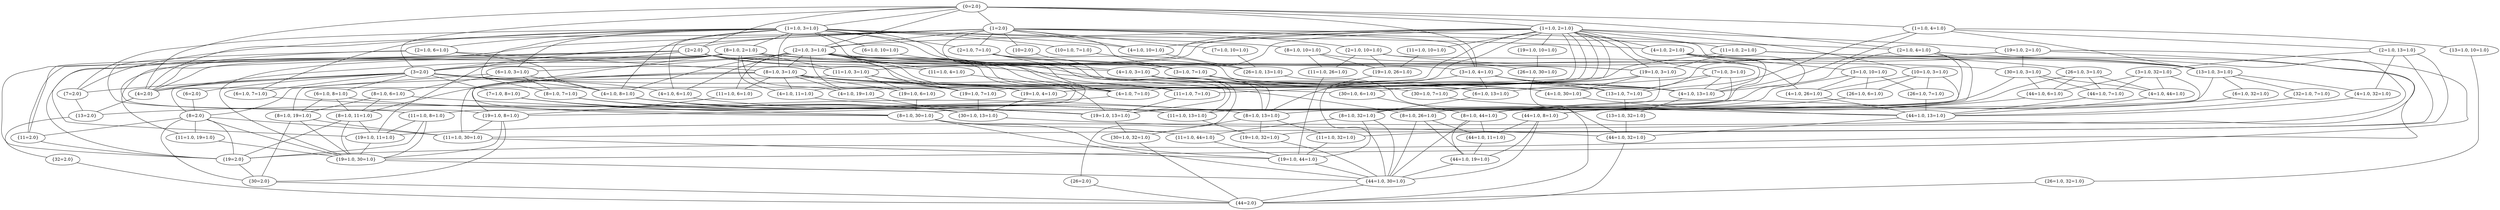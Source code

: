 graph {
	"{0=2.0}" ["state"="{0=2.0}"];
	"{1=2.0}" ["state"="{1=2.0}"];
	"{1=1.0, 2=1.0}" ["state"="{1=1.0, 2=1.0}"];
	"{2=2.0}" ["state"="{2=2.0}"];
	"{1=1.0, 3=1.0}" ["state"="{1=1.0, 3=1.0}"];
	"{2=1.0, 3=1.0}" ["state"="{2=1.0, 3=1.0}"];
	"{3=2.0}" ["state"="{3=2.0}"];
	"{1=1.0, 4=1.0}" ["state"="{1=1.0, 4=1.0}"];
	"{2=1.0, 4=1.0}" ["state"="{2=1.0, 4=1.0}"];
	"{3=1.0, 4=1.0}" ["state"="{3=1.0, 4=1.0}"];
	"{4=2.0}" ["state"="{4=2.0}"];
	"{13=2.0}" ["state"="{13=2.0}"];
	"{32=2.0}" ["state"="{32=2.0}"];
	"{44=2.0}" ["state"="{44=2.0}"];
	"{4=1.0, 13=1.0}" ["state"="{4=1.0, 13=1.0}"];
	"{6=1.0, 13=1.0}" ["state"="{6=1.0, 13=1.0}"];
	"{13=1.0, 7=1.0}" ["state"="{13=1.0, 7=1.0}"];
	"{8=1.0, 13=1.0}" ["state"="{8=1.0, 13=1.0}"];
	"{11=1.0, 32=1.0}" ["state"="{11=1.0, 32=1.0}"];
	"{44=1.0, 30=1.0}" ["state"="{44=1.0, 30=1.0}"];
	"{19=1.0, 32=1.0}" ["state"="{19=1.0, 32=1.0}"];
	"{30=1.0, 32=1.0}" ["state"="{30=1.0, 32=1.0}"];
	"{19=1.0, 44=1.0}" ["state"="{19=1.0, 44=1.0}"];
	"{13=1.0, 32=1.0}" ["state"="{13=1.0, 32=1.0}"];
	"{44=1.0, 32=1.0}" ["state"="{44=1.0, 32=1.0}"];
	"{8=1.0, 32=1.0}" ["state"="{8=1.0, 32=1.0}"];
	"{11=1.0, 44=1.0}" ["state"="{11=1.0, 44=1.0}"];
	"{13=1.0, 3=1.0}" ["state"="{13=1.0, 3=1.0}"];
	"{11=1.0, 13=1.0}" ["state"="{11=1.0, 13=1.0}"];
	"{19=1.0, 13=1.0}" ["state"="{19=1.0, 13=1.0}"];
	"{4=1.0, 32=1.0}" ["state"="{4=1.0, 32=1.0}"];
	"{6=1.0, 32=1.0}" ["state"="{6=1.0, 32=1.0}"];
	"{32=1.0, 7=1.0}" ["state"="{32=1.0, 7=1.0}"];
	"{44=1.0, 13=1.0}" ["state"="{44=1.0, 13=1.0}"];
	"{8=1.0, 44=1.0}" ["state"="{8=1.0, 44=1.0}"];
	"{44=1.0, 11=1.0}" ["state"="{44=1.0, 11=1.0}"];
	"{44=1.0, 19=1.0}" ["state"="{44=1.0, 19=1.0}"];
	"{2=1.0, 13=1.0}" ["state"="{2=1.0, 13=1.0}"];
	"{13=1.0, 10=1.0}" ["state"="{13=1.0, 10=1.0}"];
	"{26=1.0, 32=1.0}" ["state"="{26=1.0, 32=1.0}"];
	"{3=1.0, 32=1.0}" ["state"="{3=1.0, 32=1.0}"];
	"{4=1.0, 44=1.0}" ["state"="{4=1.0, 44=1.0}"];
	"{44=1.0, 6=1.0}" ["state"="{44=1.0, 6=1.0}"];
	"{44=1.0, 7=1.0}" ["state"="{44=1.0, 7=1.0}"];
	"{44=1.0, 8=1.0}" ["state"="{44=1.0, 8=1.0}"];
	"{4=1.0, 6=1.0}" ["state"="{4=1.0, 6=1.0}"];
	"{6=2.0}" ["state"="{6=2.0}"];
	"{4=1.0, 7=1.0}" ["state"="{4=1.0, 7=1.0}"];
	"{6=1.0, 7=1.0}" ["state"="{6=1.0, 7=1.0}"];
	"{7=2.0}" ["state"="{7=2.0}"];
	"{4=1.0, 8=1.0}" ["state"="{4=1.0, 8=1.0}"];
	"{6=1.0, 8=1.0}" ["state"="{6=1.0, 8=1.0}"];
	"{7=1.0, 8=1.0}" ["state"="{7=1.0, 8=1.0}"];
	"{8=2.0}" ["state"="{8=2.0}"];
	"{11=2.0}" ["state"="{11=2.0}"];
	"{30=2.0}" ["state"="{30=2.0}"];
	"{11=1.0, 19=1.0}" ["state"="{11=1.0, 19=1.0}"];
	"{19=1.0, 30=1.0}" ["state"="{19=1.0, 30=1.0}"];
	"{19=2.0}" ["state"="{19=2.0}"];
	"{11=1.0, 30=1.0}" ["state"="{11=1.0, 30=1.0}"];
	"{30=1.0, 13=1.0}" ["state"="{30=1.0, 13=1.0}"];
	"{8=1.0, 11=1.0}" ["state"="{8=1.0, 11=1.0}"];
	"{8=1.0, 30=1.0}" ["state"="{8=1.0, 30=1.0}"];
	"{8=1.0, 19=1.0}" ["state"="{8=1.0, 19=1.0}"];
	"{19=1.0, 11=1.0}" ["state"="{19=1.0, 11=1.0}"];
	"{4=1.0, 3=1.0}" ["state"="{4=1.0, 3=1.0}"];
	"{6=1.0, 3=1.0}" ["state"="{6=1.0, 3=1.0}"];
	"{3=1.0, 7=1.0}" ["state"="{3=1.0, 7=1.0}"];
	"{8=1.0, 3=1.0}" ["state"="{8=1.0, 3=1.0}"];
	"{19=1.0, 4=1.0}" ["state"="{19=1.0, 4=1.0}"];
	"{11=1.0, 4=1.0}" ["state"="{11=1.0, 4=1.0}"];
	"{11=1.0, 6=1.0}" ["state"="{11=1.0, 6=1.0}"];
	"{11=1.0, 7=1.0}" ["state"="{11=1.0, 7=1.0}"];
	"{11=1.0, 8=1.0}" ["state"="{11=1.0, 8=1.0}"];
	"{19=1.0, 6=1.0}" ["state"="{19=1.0, 6=1.0}"];
	"{19=1.0, 7=1.0}" ["state"="{19=1.0, 7=1.0}"];
	"{19=1.0, 8=1.0}" ["state"="{19=1.0, 8=1.0}"];
	"{4=1.0, 11=1.0}" ["state"="{4=1.0, 11=1.0}"];
	"{30=1.0, 7=1.0}" ["state"="{30=1.0, 7=1.0}"];
	"{4=1.0, 19=1.0}" ["state"="{4=1.0, 19=1.0}"];
	"{4=1.0, 30=1.0}" ["state"="{4=1.0, 30=1.0}"];
	"{30=1.0, 6=1.0}" ["state"="{30=1.0, 6=1.0}"];
	"{8=1.0, 6=1.0}" ["state"="{8=1.0, 6=1.0}"];
	"{8=1.0, 7=1.0}" ["state"="{8=1.0, 7=1.0}"];
	"{4=1.0, 2=1.0}" ["state"="{4=1.0, 2=1.0}"];
	"{2=1.0, 6=1.0}" ["state"="{2=1.0, 6=1.0}"];
	"{2=1.0, 7=1.0}" ["state"="{2=1.0, 7=1.0}"];
	"{8=1.0, 2=1.0}" ["state"="{8=1.0, 2=1.0}"];
	"{8=1.0, 26=1.0}" ["state"="{8=1.0, 26=1.0}"];
	"{4=1.0, 10=1.0}" ["state"="{4=1.0, 10=1.0}"];
	"{6=1.0, 10=1.0}" ["state"="{6=1.0, 10=1.0}"];
	"{10=1.0, 7=1.0}" ["state"="{10=1.0, 7=1.0}"];
	"{8=1.0, 10=1.0}" ["state"="{8=1.0, 10=1.0}"];
	"{11=1.0, 26=1.0}" ["state"="{11=1.0, 26=1.0}"];
	"{26=1.0, 30=1.0}" ["state"="{26=1.0, 30=1.0}"];
	"{19=1.0, 26=1.0}" ["state"="{19=1.0, 26=1.0}"];
	"{26=1.0, 13=1.0}" ["state"="{26=1.0, 13=1.0}"];
	"{11=1.0, 3=1.0}" ["state"="{11=1.0, 3=1.0}"];
	"{30=1.0, 3=1.0}" ["state"="{30=1.0, 3=1.0}"];
	"{19=1.0, 3=1.0}" ["state"="{19=1.0, 3=1.0}"];
	"{11=1.0, 2=1.0}" ["state"="{11=1.0, 2=1.0}"];
	"{11=1.0, 10=1.0}" ["state"="{11=1.0, 10=1.0}"];
	"{19=1.0, 10=1.0}" ["state"="{19=1.0, 10=1.0}"];
	"{4=1.0, 26=1.0}" ["state"="{4=1.0, 26=1.0}"];
	"{19=1.0, 2=1.0}" ["state"="{19=1.0, 2=1.0}"];
	"{26=1.0, 6=1.0}" ["state"="{26=1.0, 6=1.0}"];
	"{7=1.0, 3=1.0}" ["state"="{7=1.0, 3=1.0}"];
	"{26=1.0, 7=1.0}" ["state"="{26=1.0, 7=1.0}"];
	"{10=1.0, 3=1.0}" ["state"="{10=1.0, 3=1.0}"];
	"{2=1.0, 10=1.0}" ["state"="{2=1.0, 10=1.0}"];
	"{3=1.0, 10=1.0}" ["state"="{3=1.0, 10=1.0}"];
	"{7=1.0, 10=1.0}" ["state"="{7=1.0, 10=1.0}"];
	"{10=2.0}" ["state"="{10=2.0}"];
	"{26=2.0}" ["state"="{26=2.0}"];
	"{26=1.0, 3=1.0}" ["state"="{26=1.0, 3=1.0}"];
	"{0=2.0}" -- "{1=2.0}" ;
	"{0=2.0}" -- "{1=1.0, 2=1.0}" ;
	"{0=2.0}" -- "{2=2.0}" ;
	"{0=2.0}" -- "{1=1.0, 3=1.0}" ;
	"{0=2.0}" -- "{2=1.0, 3=1.0}" ;
	"{0=2.0}" -- "{3=2.0}" ;
	"{0=2.0}" -- "{1=1.0, 4=1.0}" ;
	"{0=2.0}" -- "{2=1.0, 4=1.0}" ;
	"{0=2.0}" -- "{3=1.0, 4=1.0}" ;
	"{0=2.0}" -- "{4=2.0}" ;
	"{4=2.0}" -- "{13=2.0}" ;
	"{13=2.0}" -- "{32=2.0}" ;
	"{32=2.0}" -- "{44=2.0}" ;
	"{3=1.0, 4=1.0}" -- "{4=1.0, 13=1.0}" ;
	"{3=1.0, 4=1.0}" -- "{6=1.0, 13=1.0}" ;
	"{3=1.0, 4=1.0}" -- "{13=1.0, 7=1.0}" ;
	"{3=1.0, 4=1.0}" -- "{8=1.0, 13=1.0}" ;
	"{8=1.0, 13=1.0}" -- "{11=1.0, 32=1.0}" ;
	"{44=1.0, 30=1.0}" -- "{44=2.0}" ;
	"{8=1.0, 13=1.0}" -- "{19=1.0, 32=1.0}" ;
	"{8=1.0, 13=1.0}" -- "{30=1.0, 32=1.0}" ;
	"{30=1.0, 32=1.0}" -- "{44=2.0}" ;
	"{19=1.0, 32=1.0}" -- "{44=1.0, 30=1.0}" ;
	"{19=1.0, 44=1.0}" -- "{44=1.0, 30=1.0}" ;
	"{11=1.0, 32=1.0}" -- "{19=1.0, 44=1.0}" ;
	"{13=1.0, 7=1.0}" -- "{13=1.0, 32=1.0}" ;
	"{13=1.0, 32=1.0}" -- "{44=1.0, 32=1.0}" ;
	"{44=1.0, 32=1.0}" -- "{44=2.0}" ;
	"{6=1.0, 13=1.0}" -- "{8=1.0, 32=1.0}" ;
	"{8=1.0, 32=1.0}" -- "{11=1.0, 44=1.0}" ;
	"{8=1.0, 32=1.0}" -- "{44=1.0, 30=1.0}" ;
	"{8=1.0, 32=1.0}" -- "{19=1.0, 44=1.0}" ;
	"{11=1.0, 44=1.0}" -- "{19=1.0, 44=1.0}" ;
	"{4=1.0, 13=1.0}" -- "{13=1.0, 32=1.0}" ;
	"{2=1.0, 4=1.0}" -- "{13=1.0, 3=1.0}" ;
	"{2=1.0, 4=1.0}" -- "{4=1.0, 13=1.0}" ;
	"{2=1.0, 4=1.0}" -- "{11=1.0, 13=1.0}" ;
	"{19=1.0, 13=1.0}" -- "{30=1.0, 32=1.0}" ;
	"{2=1.0, 4=1.0}" -- "{19=1.0, 13=1.0}" ;
	"{11=1.0, 13=1.0}" -- "{19=1.0, 32=1.0}" ;
	"{13=1.0, 3=1.0}" -- "{4=1.0, 32=1.0}" ;
	"{13=1.0, 3=1.0}" -- "{6=1.0, 32=1.0}" ;
	"{13=1.0, 3=1.0}" -- "{32=1.0, 7=1.0}" ;
	"{13=1.0, 3=1.0}" -- "{8=1.0, 32=1.0}" ;
	"{32=1.0, 7=1.0}" -- "{44=1.0, 13=1.0}" ;
	"{44=1.0, 13=1.0}" -- "{44=1.0, 32=1.0}" ;
	"{6=1.0, 32=1.0}" -- "{8=1.0, 44=1.0}" ;
	"{8=1.0, 44=1.0}" -- "{44=1.0, 11=1.0}" ;
	"{44=1.0, 19=1.0}" -- "{44=1.0, 30=1.0}" ;
	"{8=1.0, 44=1.0}" -- "{44=1.0, 19=1.0}" ;
	"{8=1.0, 44=1.0}" -- "{44=1.0, 30=1.0}" ;
	"{44=1.0, 11=1.0}" -- "{44=1.0, 19=1.0}" ;
	"{4=1.0, 32=1.0}" -- "{44=1.0, 13=1.0}" ;
	"{1=1.0, 4=1.0}" -- "{2=1.0, 13=1.0}" ;
	"{1=1.0, 4=1.0}" -- "{13=1.0, 3=1.0}" ;
	"{1=1.0, 4=1.0}" -- "{4=1.0, 13=1.0}" ;
	"{1=1.0, 4=1.0}" -- "{13=1.0, 7=1.0}" ;
	"{1=1.0, 4=1.0}" -- "{13=1.0, 10=1.0}" ;
	"{13=1.0, 10=1.0}" -- "{26=1.0, 32=1.0}" ;
	"{26=1.0, 32=1.0}" -- "{44=2.0}" ;
	"{2=1.0, 13=1.0}" -- "{3=1.0, 32=1.0}" ;
	"{2=1.0, 13=1.0}" -- "{4=1.0, 32=1.0}" ;
	"{2=1.0, 13=1.0}" -- "{11=1.0, 32=1.0}" ;
	"{2=1.0, 13=1.0}" -- "{19=1.0, 32=1.0}" ;
	"{3=1.0, 32=1.0}" -- "{4=1.0, 44=1.0}" ;
	"{3=1.0, 32=1.0}" -- "{44=1.0, 6=1.0}" ;
	"{3=1.0, 32=1.0}" -- "{44=1.0, 7=1.0}" ;
	"{3=1.0, 32=1.0}" -- "{8=1.0, 44=1.0}" ;
	"{44=1.0, 7=1.0}" -- "{44=1.0, 13=1.0}" ;
	"{44=1.0, 6=1.0}" -- "{44=1.0, 8=1.0}" ;
	"{44=1.0, 8=1.0}" -- "{44=1.0, 11=1.0}" ;
	"{44=1.0, 8=1.0}" -- "{44=1.0, 19=1.0}" ;
	"{44=1.0, 8=1.0}" -- "{44=1.0, 30=1.0}" ;
	"{4=1.0, 44=1.0}" -- "{44=1.0, 13=1.0}" ;
	"{3=2.0}" -- "{4=2.0}" ;
	"{3=2.0}" -- "{4=1.0, 6=1.0}" ;
	"{3=2.0}" -- "{6=2.0}" ;
	"{3=2.0}" -- "{4=1.0, 7=1.0}" ;
	"{3=2.0}" -- "{6=1.0, 7=1.0}" ;
	"{3=2.0}" -- "{7=2.0}" ;
	"{3=2.0}" -- "{4=1.0, 8=1.0}" ;
	"{3=2.0}" -- "{6=1.0, 8=1.0}" ;
	"{3=2.0}" -- "{7=1.0, 8=1.0}" ;
	"{3=2.0}" -- "{8=2.0}" ;
	"{8=2.0}" -- "{11=2.0}" ;
	"{11=1.0, 19=1.0}" -- "{19=1.0, 30=1.0}" ;
	"{8=2.0}" -- "{11=1.0, 19=1.0}" ;
	"{19=2.0}" -- "{30=2.0}" ;
	"{8=2.0}" -- "{19=2.0}" ;
	"{8=2.0}" -- "{11=1.0, 30=1.0}" ;
	"{19=1.0, 30=1.0}" -- "{44=1.0, 30=1.0}" ;
	"{8=2.0}" -- "{19=1.0, 30=1.0}" ;
	"{8=2.0}" -- "{30=2.0}" ;
	"{30=2.0}" -- "{44=2.0}" ;
	"{11=1.0, 30=1.0}" -- "{19=1.0, 44=1.0}" ;
	"{11=2.0}" -- "{19=2.0}" ;
	"{7=1.0, 8=1.0}" -- "{11=1.0, 13=1.0}" ;
	"{7=1.0, 8=1.0}" -- "{19=1.0, 13=1.0}" ;
	"{7=1.0, 8=1.0}" -- "{30=1.0, 13=1.0}" ;
	"{30=1.0, 13=1.0}" -- "{44=1.0, 32=1.0}" ;
	"{6=1.0, 8=1.0}" -- "{8=1.0, 11=1.0}" ;
	"{8=1.0, 19=1.0}" -- "{30=2.0}" ;
	"{6=1.0, 8=1.0}" -- "{8=1.0, 19=1.0}" ;
	"{6=1.0, 8=1.0}" -- "{8=1.0, 30=1.0}" ;
	"{8=1.0, 30=1.0}" -- "{11=1.0, 44=1.0}" ;
	"{8=1.0, 30=1.0}" -- "{19=1.0, 44=1.0}" ;
	"{8=1.0, 30=1.0}" -- "{44=1.0, 30=1.0}" ;
	"{8=1.0, 19=1.0}" -- "{11=1.0, 30=1.0}" ;
	"{8=1.0, 19=1.0}" -- "{19=1.0, 30=1.0}" ;
	"{8=1.0, 11=1.0}" -- "{19=1.0, 11=1.0}" ;
	"{8=1.0, 11=1.0}" -- "{19=1.0, 30=1.0}" ;
	"{8=1.0, 11=1.0}" -- "{19=2.0}" ;
	"{19=1.0, 11=1.0}" -- "{19=1.0, 30=1.0}" ;
	"{4=1.0, 8=1.0}" -- "{11=1.0, 13=1.0}" ;
	"{4=1.0, 8=1.0}" -- "{19=1.0, 13=1.0}" ;
	"{4=1.0, 8=1.0}" -- "{30=1.0, 13=1.0}" ;
	"{7=2.0}" -- "{13=2.0}" ;
	"{6=1.0, 7=1.0}" -- "{8=1.0, 13=1.0}" ;
	"{4=1.0, 7=1.0}" -- "{13=2.0}" ;
	"{6=2.0}" -- "{8=2.0}" ;
	"{4=1.0, 6=1.0}" -- "{8=1.0, 13=1.0}" ;
	"{2=1.0, 3=1.0}" -- "{4=1.0, 3=1.0}" ;
	"{2=1.0, 3=1.0}" -- "{6=1.0, 3=1.0}" ;
	"{2=1.0, 3=1.0}" -- "{3=1.0, 7=1.0}" ;
	"{2=1.0, 3=1.0}" -- "{8=1.0, 3=1.0}" ;
	"{11=1.0, 4=1.0}" -- "{19=1.0, 13=1.0}" ;
	"{2=1.0, 3=1.0}" -- "{4=2.0}" ;
	"{2=1.0, 3=1.0}" -- "{4=1.0, 6=1.0}" ;
	"{2=1.0, 3=1.0}" -- "{4=1.0, 7=1.0}" ;
	"{2=1.0, 3=1.0}" -- "{4=1.0, 8=1.0}" ;
	"{2=1.0, 3=1.0}" -- "{11=1.0, 4=1.0}" ;
	"{2=1.0, 3=1.0}" -- "{11=1.0, 6=1.0}" ;
	"{2=1.0, 3=1.0}" -- "{11=1.0, 7=1.0}" ;
	"{2=1.0, 3=1.0}" -- "{11=1.0, 8=1.0}" ;
	"{19=1.0, 8=1.0}" -- "{19=1.0, 30=1.0}" ;
	"{19=1.0, 8=1.0}" -- "{30=2.0}" ;
	"{19=1.0, 7=1.0}" -- "{30=1.0, 13=1.0}" ;
	"{19=1.0, 6=1.0}" -- "{8=1.0, 30=1.0}" ;
	"{19=1.0, 4=1.0}" -- "{30=1.0, 13=1.0}" ;
	"{2=1.0, 3=1.0}" -- "{19=1.0, 4=1.0}" ;
	"{2=1.0, 3=1.0}" -- "{19=1.0, 6=1.0}" ;
	"{2=1.0, 3=1.0}" -- "{19=1.0, 7=1.0}" ;
	"{2=1.0, 3=1.0}" -- "{19=1.0, 8=1.0}" ;
	"{19=1.0, 8=1.0}" -- "{11=1.0, 30=1.0}" ;
	"{11=1.0, 8=1.0}" -- "{19=1.0, 11=1.0}" ;
	"{11=1.0, 8=1.0}" -- "{19=2.0}" ;
	"{11=1.0, 8=1.0}" -- "{19=1.0, 30=1.0}" ;
	"{11=1.0, 7=1.0}" -- "{19=1.0, 13=1.0}" ;
	"{11=1.0, 6=1.0}" -- "{19=1.0, 8=1.0}" ;
	"{8=1.0, 3=1.0}" -- "{4=1.0, 11=1.0}" ;
	"{4=1.0, 19=1.0}" -- "{30=1.0, 13=1.0}" ;
	"{8=1.0, 3=1.0}" -- "{4=1.0, 19=1.0}" ;
	"{8=1.0, 3=1.0}" -- "{4=1.0, 30=1.0}" ;
	"{8=1.0, 3=1.0}" -- "{8=1.0, 11=1.0}" ;
	"{8=1.0, 3=1.0}" -- "{11=1.0, 6=1.0}" ;
	"{30=1.0, 6=1.0}" -- "{8=1.0, 44=1.0}" ;
	"{8=1.0, 3=1.0}" -- "{19=1.0, 6=1.0}" ;
	"{8=1.0, 3=1.0}" -- "{30=1.0, 6=1.0}" ;
	"{8=1.0, 3=1.0}" -- "{8=1.0, 19=1.0}" ;
	"{8=1.0, 3=1.0}" -- "{11=1.0, 7=1.0}" ;
	"{30=1.0, 7=1.0}" -- "{44=1.0, 13=1.0}" ;
	"{8=1.0, 3=1.0}" -- "{19=1.0, 7=1.0}" ;
	"{8=1.0, 3=1.0}" -- "{30=1.0, 7=1.0}" ;
	"{8=1.0, 3=1.0}" -- "{8=1.0, 30=1.0}" ;
	"{4=1.0, 30=1.0}" -- "{44=1.0, 13=1.0}" ;
	"{4=1.0, 11=1.0}" -- "{19=1.0, 13=1.0}" ;
	"{3=1.0, 7=1.0}" -- "{4=1.0, 13=1.0}" ;
	"{3=1.0, 7=1.0}" -- "{6=1.0, 13=1.0}" ;
	"{3=1.0, 7=1.0}" -- "{8=1.0, 13=1.0}" ;
	"{3=1.0, 7=1.0}" -- "{13=1.0, 7=1.0}" ;
	"{6=1.0, 3=1.0}" -- "{4=1.0, 8=1.0}" ;
	"{8=1.0, 6=1.0}" -- "{8=1.0, 19=1.0}" ;
	"{8=1.0, 6=1.0}" -- "{8=1.0, 30=1.0}" ;
	"{6=1.0, 3=1.0}" -- "{8=1.0, 6=1.0}" ;
	"{8=1.0, 7=1.0}" -- "{11=1.0, 13=1.0}" ;
	"{8=1.0, 7=1.0}" -- "{19=1.0, 13=1.0}" ;
	"{8=1.0, 7=1.0}" -- "{30=1.0, 13=1.0}" ;
	"{6=1.0, 3=1.0}" -- "{8=1.0, 7=1.0}" ;
	"{6=1.0, 3=1.0}" -- "{8=2.0}" ;
	"{8=1.0, 6=1.0}" -- "{8=1.0, 11=1.0}" ;
	"{4=1.0, 3=1.0}" -- "{4=1.0, 13=1.0}" ;
	"{4=1.0, 3=1.0}" -- "{6=1.0, 13=1.0}" ;
	"{4=1.0, 3=1.0}" -- "{13=1.0, 7=1.0}" ;
	"{4=1.0, 3=1.0}" -- "{8=1.0, 13=1.0}" ;
	"{1=1.0, 3=1.0}" -- "{4=1.0, 2=1.0}" ;
	"{1=1.0, 3=1.0}" -- "{2=1.0, 6=1.0}" ;
	"{1=1.0, 3=1.0}" -- "{2=1.0, 7=1.0}" ;
	"{1=1.0, 3=1.0}" -- "{8=1.0, 2=1.0}" ;
	"{4=1.0, 10=1.0}" -- "{26=1.0, 13=1.0}" ;
	"{1=1.0, 3=1.0}" -- "{4=1.0, 3=1.0}" ;
	"{1=1.0, 3=1.0}" -- "{6=1.0, 3=1.0}" ;
	"{1=1.0, 3=1.0}" -- "{3=1.0, 7=1.0}" ;
	"{1=1.0, 3=1.0}" -- "{8=1.0, 3=1.0}" ;
	"{1=1.0, 3=1.0}" -- "{4=2.0}" ;
	"{1=1.0, 3=1.0}" -- "{4=1.0, 6=1.0}" ;
	"{1=1.0, 3=1.0}" -- "{4=1.0, 7=1.0}" ;
	"{1=1.0, 3=1.0}" -- "{4=1.0, 8=1.0}" ;
	"{1=1.0, 3=1.0}" -- "{6=1.0, 7=1.0}" ;
	"{1=1.0, 3=1.0}" -- "{7=2.0}" ;
	"{1=1.0, 3=1.0}" -- "{8=1.0, 7=1.0}" ;
	"{1=1.0, 3=1.0}" -- "{4=1.0, 10=1.0}" ;
	"{1=1.0, 3=1.0}" -- "{6=1.0, 10=1.0}" ;
	"{1=1.0, 3=1.0}" -- "{10=1.0, 7=1.0}" ;
	"{1=1.0, 3=1.0}" -- "{8=1.0, 10=1.0}" ;
	"{8=1.0, 10=1.0}" -- "{11=1.0, 26=1.0}" ;
	"{19=1.0, 26=1.0}" -- "{44=1.0, 30=1.0}" ;
	"{8=1.0, 10=1.0}" -- "{19=1.0, 26=1.0}" ;
	"{8=1.0, 10=1.0}" -- "{26=1.0, 30=1.0}" ;
	"{26=1.0, 30=1.0}" -- "{44=2.0}" ;
	"{11=1.0, 26=1.0}" -- "{19=1.0, 44=1.0}" ;
	"{10=1.0, 7=1.0}" -- "{26=1.0, 13=1.0}" ;
	"{26=1.0, 13=1.0}" -- "{44=1.0, 32=1.0}" ;
	"{6=1.0, 10=1.0}" -- "{8=1.0, 26=1.0}" ;
	"{8=1.0, 26=1.0}" -- "{44=1.0, 11=1.0}" ;
	"{8=1.0, 26=1.0}" -- "{44=1.0, 19=1.0}" ;
	"{8=1.0, 26=1.0}" -- "{44=1.0, 30=1.0}" ;
	"{8=1.0, 2=1.0}" -- "{11=1.0, 3=1.0}" ;
	"{19=1.0, 3=1.0}" -- "{8=1.0, 30=1.0}" ;
	"{8=1.0, 2=1.0}" -- "{19=1.0, 3=1.0}" ;
	"{8=1.0, 2=1.0}" -- "{30=1.0, 3=1.0}" ;
	"{8=1.0, 2=1.0}" -- "{19=2.0}" ;
	"{8=1.0, 2=1.0}" -- "{4=1.0, 11=1.0}" ;
	"{8=1.0, 2=1.0}" -- "{4=1.0, 19=1.0}" ;
	"{8=1.0, 2=1.0}" -- "{4=1.0, 30=1.0}" ;
	"{8=1.0, 2=1.0}" -- "{11=2.0}" ;
	"{8=1.0, 2=1.0}" -- "{11=1.0, 19=1.0}" ;
	"{8=1.0, 2=1.0}" -- "{11=1.0, 30=1.0}" ;
	"{8=1.0, 2=1.0}" -- "{19=1.0, 30=1.0}" ;
	"{8=1.0, 2=1.0}" -- "{19=1.0, 11=1.0}" ;
	"{30=1.0, 3=1.0}" -- "{4=1.0, 44=1.0}" ;
	"{30=1.0, 3=1.0}" -- "{44=1.0, 6=1.0}" ;
	"{30=1.0, 3=1.0}" -- "{44=1.0, 7=1.0}" ;
	"{30=1.0, 3=1.0}" -- "{8=1.0, 44=1.0}" ;
	"{19=1.0, 3=1.0}" -- "{4=1.0, 30=1.0}" ;
	"{19=1.0, 3=1.0}" -- "{30=1.0, 6=1.0}" ;
	"{19=1.0, 3=1.0}" -- "{30=1.0, 7=1.0}" ;
	"{11=1.0, 3=1.0}" -- "{19=1.0, 4=1.0}" ;
	"{11=1.0, 3=1.0}" -- "{19=1.0, 6=1.0}" ;
	"{11=1.0, 3=1.0}" -- "{19=1.0, 7=1.0}" ;
	"{11=1.0, 3=1.0}" -- "{19=1.0, 8=1.0}" ;
	"{2=1.0, 7=1.0}" -- "{13=1.0, 3=1.0}" ;
	"{2=1.0, 7=1.0}" -- "{4=1.0, 13=1.0}" ;
	"{2=1.0, 7=1.0}" -- "{11=1.0, 13=1.0}" ;
	"{2=1.0, 7=1.0}" -- "{19=1.0, 13=1.0}" ;
	"{2=1.0, 6=1.0}" -- "{8=1.0, 3=1.0}" ;
	"{2=1.0, 6=1.0}" -- "{4=1.0, 8=1.0}" ;
	"{2=1.0, 6=1.0}" -- "{11=1.0, 8=1.0}" ;
	"{2=1.0, 6=1.0}" -- "{19=1.0, 8=1.0}" ;
	"{4=1.0, 2=1.0}" -- "{13=1.0, 3=1.0}" ;
	"{4=1.0, 2=1.0}" -- "{4=1.0, 13=1.0}" ;
	"{4=1.0, 2=1.0}" -- "{11=1.0, 13=1.0}" ;
	"{4=1.0, 2=1.0}" -- "{19=1.0, 13=1.0}" ;
	"{2=2.0}" -- "{3=2.0}" ;
	"{2=2.0}" -- "{3=1.0, 4=1.0}" ;
	"{2=2.0}" -- "{4=2.0}" ;
	"{2=2.0}" -- "{11=1.0, 3=1.0}" ;
	"{2=2.0}" -- "{11=1.0, 4=1.0}" ;
	"{2=2.0}" -- "{11=2.0}" ;
	"{2=2.0}" -- "{19=1.0, 4=1.0}" ;
	"{2=2.0}" -- "{19=1.0, 11=1.0}" ;
	"{2=2.0}" -- "{19=2.0}" ;
	"{2=2.0}" -- "{19=1.0, 3=1.0}" ;
	"{1=1.0, 2=1.0}" -- "{2=1.0, 3=1.0}" ;
	"{1=1.0, 2=1.0}" -- "{4=1.0, 2=1.0}" ;
	"{1=1.0, 2=1.0}" -- "{11=1.0, 2=1.0}" ;
	"{19=1.0, 2=1.0}" -- "{4=1.0, 30=1.0}" ;
	"{19=1.0, 2=1.0}" -- "{11=1.0, 30=1.0}" ;
	"{19=1.0, 2=1.0}" -- "{19=1.0, 30=1.0}" ;
	"{1=1.0, 2=1.0}" -- "{19=1.0, 2=1.0}" ;
	"{1=1.0, 2=1.0}" -- "{3=2.0}" ;
	"{1=1.0, 2=1.0}" -- "{4=1.0, 3=1.0}" ;
	"{1=1.0, 2=1.0}" -- "{11=1.0, 3=1.0}" ;
	"{7=1.0, 3=1.0}" -- "{8=1.0, 13=1.0}" ;
	"{1=1.0, 2=1.0}" -- "{19=1.0, 3=1.0}" ;
	"{1=1.0, 2=1.0}" -- "{4=2.0}" ;
	"{1=1.0, 2=1.0}" -- "{4=1.0, 11=1.0}" ;
	"{1=1.0, 2=1.0}" -- "{4=1.0, 19=1.0}" ;
	"{1=1.0, 2=1.0}" -- "{7=1.0, 3=1.0}" ;
	"{1=1.0, 2=1.0}" -- "{4=1.0, 7=1.0}" ;
	"{1=1.0, 2=1.0}" -- "{11=1.0, 7=1.0}" ;
	"{4=1.0, 26=1.0}" -- "{44=1.0, 13=1.0}" ;
	"{1=1.0, 2=1.0}" -- "{19=1.0, 7=1.0}" ;
	"{1=1.0, 2=1.0}" -- "{10=1.0, 3=1.0}" ;
	"{1=1.0, 2=1.0}" -- "{4=1.0, 10=1.0}" ;
	"{1=1.0, 2=1.0}" -- "{11=1.0, 10=1.0}" ;
	"{19=1.0, 10=1.0}" -- "{26=1.0, 30=1.0}" ;
	"{1=1.0, 2=1.0}" -- "{19=1.0, 10=1.0}" ;
	"{11=1.0, 10=1.0}" -- "{19=1.0, 26=1.0}" ;
	"{10=1.0, 3=1.0}" -- "{4=1.0, 26=1.0}" ;
	"{10=1.0, 3=1.0}" -- "{26=1.0, 6=1.0}" ;
	"{10=1.0, 3=1.0}" -- "{26=1.0, 7=1.0}" ;
	"{10=1.0, 3=1.0}" -- "{8=1.0, 26=1.0}" ;
	"{26=1.0, 7=1.0}" -- "{44=1.0, 13=1.0}" ;
	"{26=1.0, 6=1.0}" -- "{44=1.0, 8=1.0}" ;
	"{7=1.0, 3=1.0}" -- "{4=1.0, 13=1.0}" ;
	"{7=1.0, 3=1.0}" -- "{6=1.0, 13=1.0}" ;
	"{7=1.0, 3=1.0}" -- "{13=1.0, 7=1.0}" ;
	"{19=1.0, 2=1.0}" -- "{30=1.0, 3=1.0}" ;
	"{11=1.0, 2=1.0}" -- "{19=1.0, 11=1.0}" ;
	"{11=1.0, 2=1.0}" -- "{19=2.0}" ;
	"{11=1.0, 2=1.0}" -- "{19=1.0, 3=1.0}" ;
	"{11=1.0, 2=1.0}" -- "{19=1.0, 4=1.0}" ;
	"{1=2.0}" -- "{2=2.0}" ;
	"{1=2.0}" -- "{2=1.0, 3=1.0}" ;
	"{1=2.0}" -- "{3=2.0}" ;
	"{1=2.0}" -- "{2=1.0, 4=1.0}" ;
	"{1=2.0}" -- "{3=1.0, 4=1.0}" ;
	"{1=2.0}" -- "{4=2.0}" ;
	"{1=2.0}" -- "{2=1.0, 7=1.0}" ;
	"{1=2.0}" -- "{3=1.0, 7=1.0}" ;
	"{1=2.0}" -- "{4=1.0, 7=1.0}" ;
	"{1=2.0}" -- "{7=2.0}" ;
	"{1=2.0}" -- "{2=1.0, 10=1.0}" ;
	"{1=2.0}" -- "{3=1.0, 10=1.0}" ;
	"{1=2.0}" -- "{4=1.0, 10=1.0}" ;
	"{1=2.0}" -- "{7=1.0, 10=1.0}" ;
	"{1=2.0}" -- "{10=2.0}" ;
	"{26=2.0}" -- "{44=2.0}" ;
	"{10=2.0}" -- "{26=2.0}" ;
	"{7=1.0, 10=1.0}" -- "{26=1.0, 13=1.0}" ;
	"{3=1.0, 10=1.0}" -- "{4=1.0, 26=1.0}" ;
	"{3=1.0, 10=1.0}" -- "{26=1.0, 6=1.0}" ;
	"{3=1.0, 10=1.0}" -- "{26=1.0, 7=1.0}" ;
	"{3=1.0, 10=1.0}" -- "{8=1.0, 26=1.0}" ;
	"{2=1.0, 10=1.0}" -- "{26=1.0, 3=1.0}" ;
	"{2=1.0, 10=1.0}" -- "{4=1.0, 26=1.0}" ;
	"{2=1.0, 10=1.0}" -- "{11=1.0, 26=1.0}" ;
	"{2=1.0, 10=1.0}" -- "{19=1.0, 26=1.0}" ;
	"{26=1.0, 3=1.0}" -- "{4=1.0, 44=1.0}" ;
	"{26=1.0, 3=1.0}" -- "{44=1.0, 6=1.0}" ;
	"{26=1.0, 3=1.0}" -- "{44=1.0, 7=1.0}" ;
	"{26=1.0, 3=1.0}" -- "{8=1.0, 44=1.0}" ;
}
